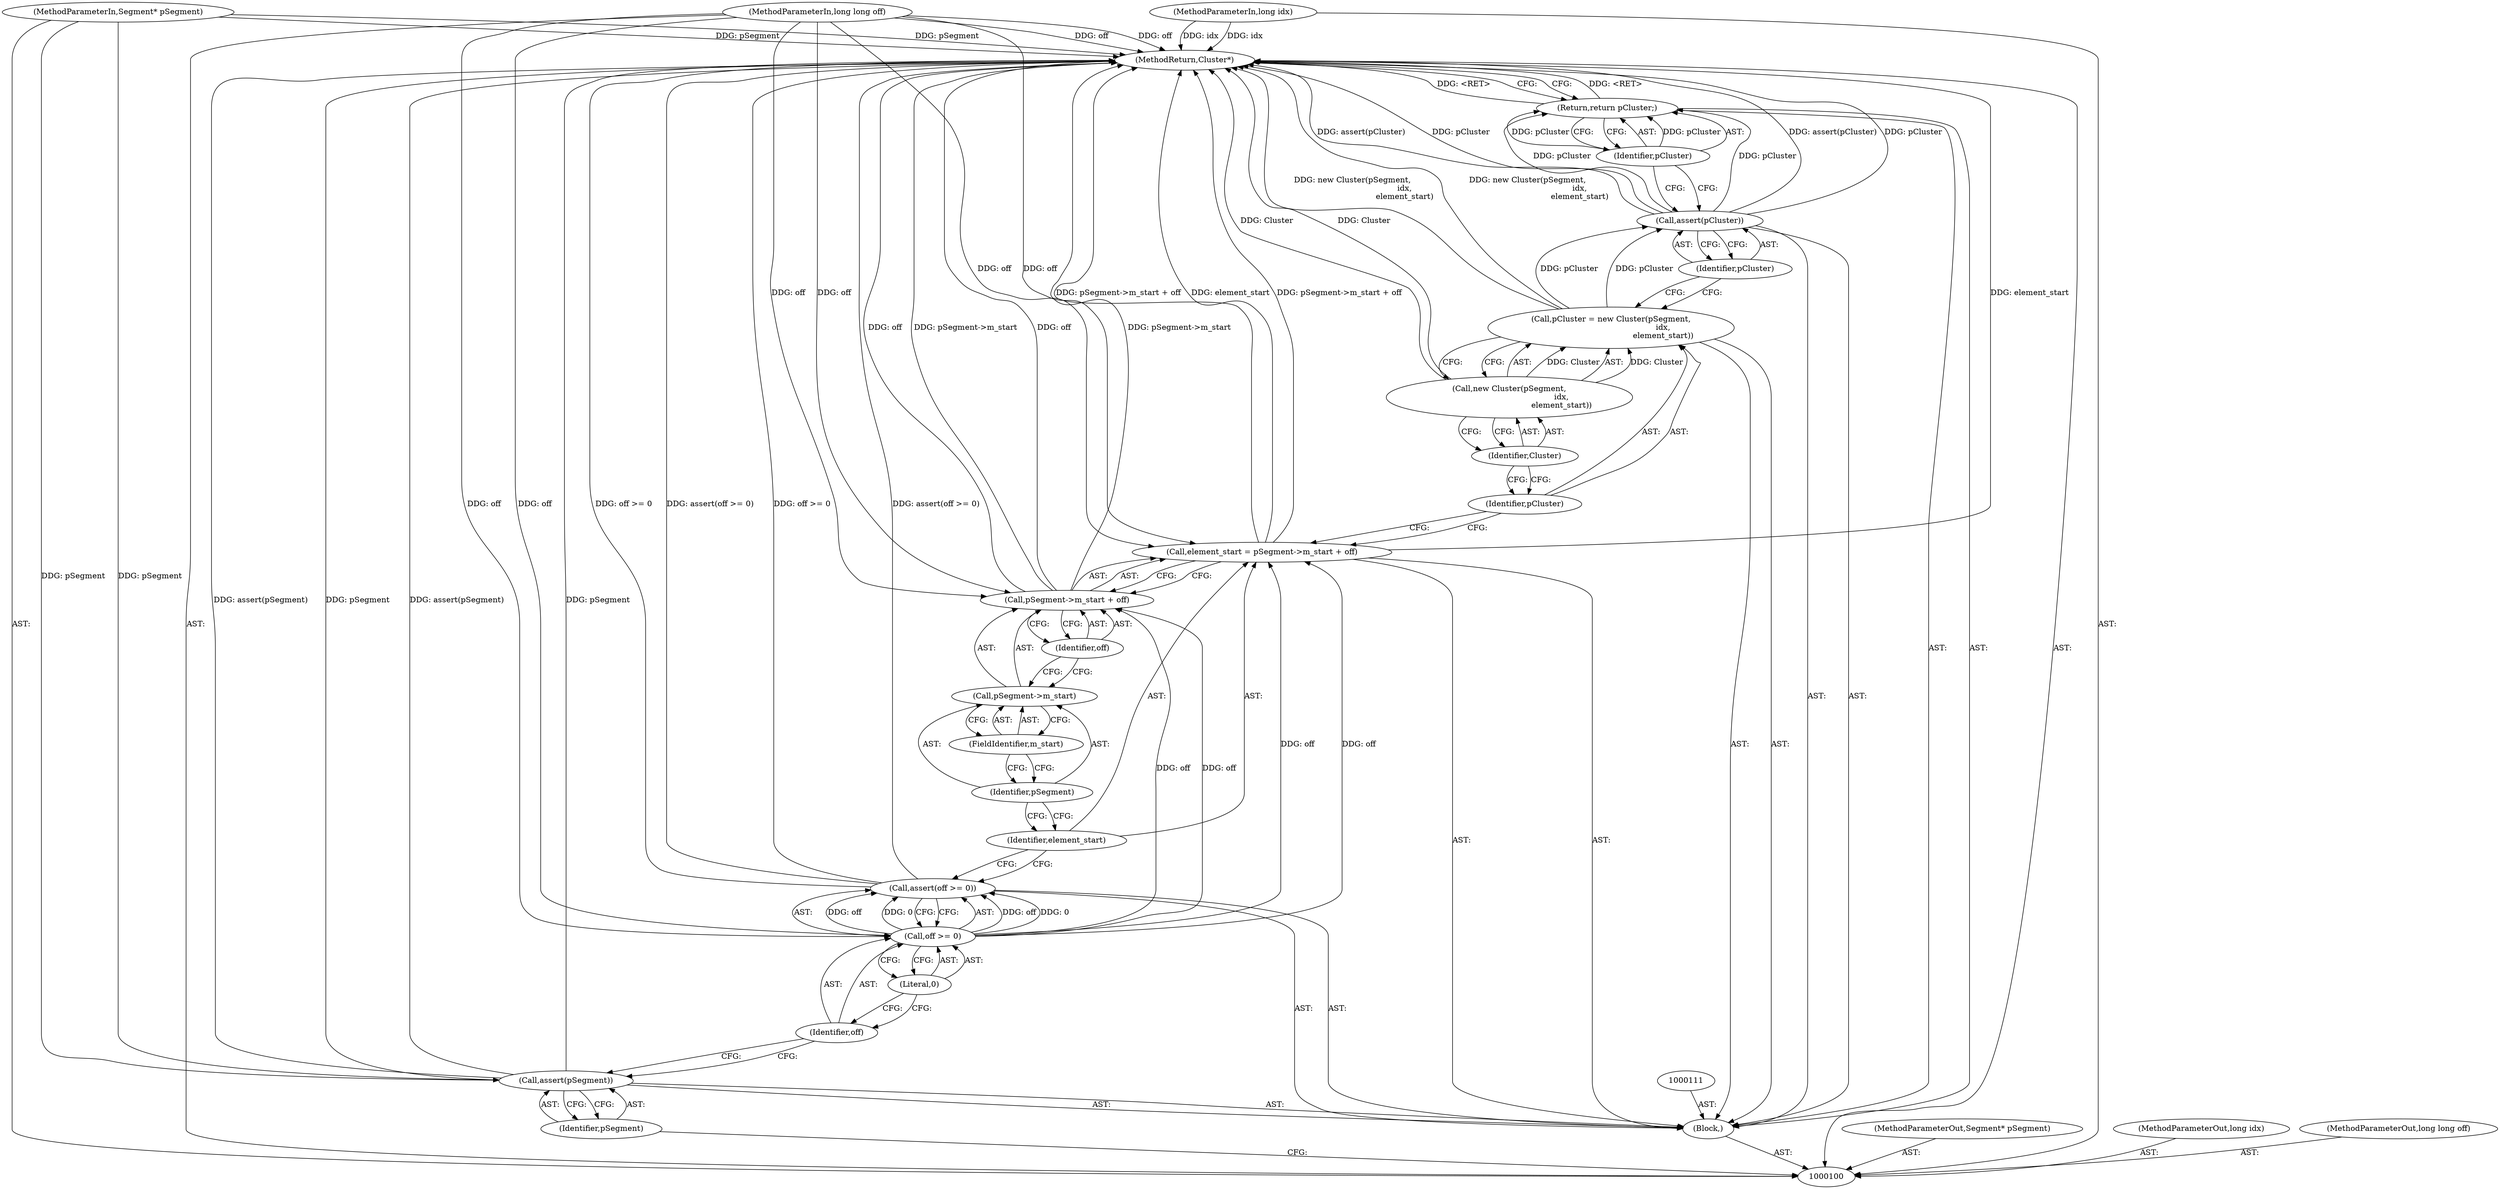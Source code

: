 digraph "1_Android_04839626ed859623901ebd3a5fd483982186b59d_18" {
"1000127" [label="(MethodReturn,Cluster*)"];
"1000124" [label="(Identifier,pCluster)"];
"1000123" [label="(Call,assert(pCluster))"];
"1000126" [label="(Identifier,pCluster)"];
"1000125" [label="(Return,return pCluster;)"];
"1000101" [label="(MethodParameterIn,Segment* pSegment)"];
"1000165" [label="(MethodParameterOut,Segment* pSegment)"];
"1000102" [label="(MethodParameterIn,long idx)"];
"1000166" [label="(MethodParameterOut,long idx)"];
"1000103" [label="(MethodParameterIn,long long off)"];
"1000167" [label="(MethodParameterOut,long long off)"];
"1000104" [label="(Block,)"];
"1000106" [label="(Identifier,pSegment)"];
"1000105" [label="(Call,assert(pSegment))"];
"1000108" [label="(Call,off >= 0)"];
"1000109" [label="(Identifier,off)"];
"1000110" [label="(Literal,0)"];
"1000107" [label="(Call,assert(off >= 0))"];
"1000112" [label="(Call,element_start = pSegment->m_start + off)"];
"1000113" [label="(Identifier,element_start)"];
"1000114" [label="(Call,pSegment->m_start + off)"];
"1000115" [label="(Call,pSegment->m_start)"];
"1000116" [label="(Identifier,pSegment)"];
"1000117" [label="(FieldIdentifier,m_start)"];
"1000118" [label="(Identifier,off)"];
"1000119" [label="(Call,pCluster = new Cluster(pSegment,\n                                          idx,\n                                          element_start))"];
"1000120" [label="(Identifier,pCluster)"];
"1000121" [label="(Call,new Cluster(pSegment,\n                                          idx,\n                                          element_start))"];
"1000122" [label="(Identifier,Cluster)"];
"1000127" -> "1000100"  [label="AST: "];
"1000127" -> "1000125"  [label="CFG: "];
"1000107" -> "1000127"  [label="DDG: off >= 0"];
"1000107" -> "1000127"  [label="DDG: assert(off >= 0)"];
"1000105" -> "1000127"  [label="DDG: assert(pSegment)"];
"1000105" -> "1000127"  [label="DDG: pSegment"];
"1000112" -> "1000127"  [label="DDG: pSegment->m_start + off"];
"1000112" -> "1000127"  [label="DDG: element_start"];
"1000123" -> "1000127"  [label="DDG: assert(pCluster)"];
"1000123" -> "1000127"  [label="DDG: pCluster"];
"1000103" -> "1000127"  [label="DDG: off"];
"1000114" -> "1000127"  [label="DDG: off"];
"1000114" -> "1000127"  [label="DDG: pSegment->m_start"];
"1000121" -> "1000127"  [label="DDG: Cluster"];
"1000119" -> "1000127"  [label="DDG: new Cluster(pSegment,\n                                          idx,\n                                          element_start)"];
"1000102" -> "1000127"  [label="DDG: idx"];
"1000101" -> "1000127"  [label="DDG: pSegment"];
"1000125" -> "1000127"  [label="DDG: <RET>"];
"1000124" -> "1000123"  [label="AST: "];
"1000124" -> "1000119"  [label="CFG: "];
"1000123" -> "1000124"  [label="CFG: "];
"1000123" -> "1000104"  [label="AST: "];
"1000123" -> "1000124"  [label="CFG: "];
"1000124" -> "1000123"  [label="AST: "];
"1000126" -> "1000123"  [label="CFG: "];
"1000123" -> "1000127"  [label="DDG: assert(pCluster)"];
"1000123" -> "1000127"  [label="DDG: pCluster"];
"1000119" -> "1000123"  [label="DDG: pCluster"];
"1000123" -> "1000125"  [label="DDG: pCluster"];
"1000126" -> "1000125"  [label="AST: "];
"1000126" -> "1000123"  [label="CFG: "];
"1000125" -> "1000126"  [label="CFG: "];
"1000126" -> "1000125"  [label="DDG: pCluster"];
"1000125" -> "1000104"  [label="AST: "];
"1000125" -> "1000126"  [label="CFG: "];
"1000126" -> "1000125"  [label="AST: "];
"1000127" -> "1000125"  [label="CFG: "];
"1000125" -> "1000127"  [label="DDG: <RET>"];
"1000126" -> "1000125"  [label="DDG: pCluster"];
"1000123" -> "1000125"  [label="DDG: pCluster"];
"1000101" -> "1000100"  [label="AST: "];
"1000101" -> "1000127"  [label="DDG: pSegment"];
"1000101" -> "1000105"  [label="DDG: pSegment"];
"1000165" -> "1000100"  [label="AST: "];
"1000102" -> "1000100"  [label="AST: "];
"1000102" -> "1000127"  [label="DDG: idx"];
"1000166" -> "1000100"  [label="AST: "];
"1000103" -> "1000100"  [label="AST: "];
"1000103" -> "1000127"  [label="DDG: off"];
"1000103" -> "1000108"  [label="DDG: off"];
"1000103" -> "1000112"  [label="DDG: off"];
"1000103" -> "1000114"  [label="DDG: off"];
"1000167" -> "1000100"  [label="AST: "];
"1000104" -> "1000100"  [label="AST: "];
"1000105" -> "1000104"  [label="AST: "];
"1000107" -> "1000104"  [label="AST: "];
"1000111" -> "1000104"  [label="AST: "];
"1000112" -> "1000104"  [label="AST: "];
"1000119" -> "1000104"  [label="AST: "];
"1000123" -> "1000104"  [label="AST: "];
"1000125" -> "1000104"  [label="AST: "];
"1000106" -> "1000105"  [label="AST: "];
"1000106" -> "1000100"  [label="CFG: "];
"1000105" -> "1000106"  [label="CFG: "];
"1000105" -> "1000104"  [label="AST: "];
"1000105" -> "1000106"  [label="CFG: "];
"1000106" -> "1000105"  [label="AST: "];
"1000109" -> "1000105"  [label="CFG: "];
"1000105" -> "1000127"  [label="DDG: assert(pSegment)"];
"1000105" -> "1000127"  [label="DDG: pSegment"];
"1000101" -> "1000105"  [label="DDG: pSegment"];
"1000108" -> "1000107"  [label="AST: "];
"1000108" -> "1000110"  [label="CFG: "];
"1000109" -> "1000108"  [label="AST: "];
"1000110" -> "1000108"  [label="AST: "];
"1000107" -> "1000108"  [label="CFG: "];
"1000108" -> "1000107"  [label="DDG: off"];
"1000108" -> "1000107"  [label="DDG: 0"];
"1000103" -> "1000108"  [label="DDG: off"];
"1000108" -> "1000112"  [label="DDG: off"];
"1000108" -> "1000114"  [label="DDG: off"];
"1000109" -> "1000108"  [label="AST: "];
"1000109" -> "1000105"  [label="CFG: "];
"1000110" -> "1000109"  [label="CFG: "];
"1000110" -> "1000108"  [label="AST: "];
"1000110" -> "1000109"  [label="CFG: "];
"1000108" -> "1000110"  [label="CFG: "];
"1000107" -> "1000104"  [label="AST: "];
"1000107" -> "1000108"  [label="CFG: "];
"1000108" -> "1000107"  [label="AST: "];
"1000113" -> "1000107"  [label="CFG: "];
"1000107" -> "1000127"  [label="DDG: off >= 0"];
"1000107" -> "1000127"  [label="DDG: assert(off >= 0)"];
"1000108" -> "1000107"  [label="DDG: off"];
"1000108" -> "1000107"  [label="DDG: 0"];
"1000112" -> "1000104"  [label="AST: "];
"1000112" -> "1000114"  [label="CFG: "];
"1000113" -> "1000112"  [label="AST: "];
"1000114" -> "1000112"  [label="AST: "];
"1000120" -> "1000112"  [label="CFG: "];
"1000112" -> "1000127"  [label="DDG: pSegment->m_start + off"];
"1000112" -> "1000127"  [label="DDG: element_start"];
"1000108" -> "1000112"  [label="DDG: off"];
"1000103" -> "1000112"  [label="DDG: off"];
"1000113" -> "1000112"  [label="AST: "];
"1000113" -> "1000107"  [label="CFG: "];
"1000116" -> "1000113"  [label="CFG: "];
"1000114" -> "1000112"  [label="AST: "];
"1000114" -> "1000118"  [label="CFG: "];
"1000115" -> "1000114"  [label="AST: "];
"1000118" -> "1000114"  [label="AST: "];
"1000112" -> "1000114"  [label="CFG: "];
"1000114" -> "1000127"  [label="DDG: off"];
"1000114" -> "1000127"  [label="DDG: pSegment->m_start"];
"1000108" -> "1000114"  [label="DDG: off"];
"1000103" -> "1000114"  [label="DDG: off"];
"1000115" -> "1000114"  [label="AST: "];
"1000115" -> "1000117"  [label="CFG: "];
"1000116" -> "1000115"  [label="AST: "];
"1000117" -> "1000115"  [label="AST: "];
"1000118" -> "1000115"  [label="CFG: "];
"1000116" -> "1000115"  [label="AST: "];
"1000116" -> "1000113"  [label="CFG: "];
"1000117" -> "1000116"  [label="CFG: "];
"1000117" -> "1000115"  [label="AST: "];
"1000117" -> "1000116"  [label="CFG: "];
"1000115" -> "1000117"  [label="CFG: "];
"1000118" -> "1000114"  [label="AST: "];
"1000118" -> "1000115"  [label="CFG: "];
"1000114" -> "1000118"  [label="CFG: "];
"1000119" -> "1000104"  [label="AST: "];
"1000119" -> "1000121"  [label="CFG: "];
"1000120" -> "1000119"  [label="AST: "];
"1000121" -> "1000119"  [label="AST: "];
"1000124" -> "1000119"  [label="CFG: "];
"1000119" -> "1000127"  [label="DDG: new Cluster(pSegment,\n                                          idx,\n                                          element_start)"];
"1000121" -> "1000119"  [label="DDG: Cluster"];
"1000119" -> "1000123"  [label="DDG: pCluster"];
"1000120" -> "1000119"  [label="AST: "];
"1000120" -> "1000112"  [label="CFG: "];
"1000122" -> "1000120"  [label="CFG: "];
"1000121" -> "1000119"  [label="AST: "];
"1000121" -> "1000122"  [label="CFG: "];
"1000122" -> "1000121"  [label="AST: "];
"1000119" -> "1000121"  [label="CFG: "];
"1000121" -> "1000127"  [label="DDG: Cluster"];
"1000121" -> "1000119"  [label="DDG: Cluster"];
"1000122" -> "1000121"  [label="AST: "];
"1000122" -> "1000120"  [label="CFG: "];
"1000121" -> "1000122"  [label="CFG: "];
}
